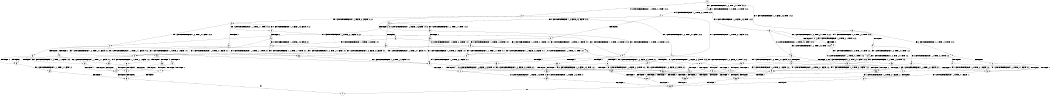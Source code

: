 digraph BCG {
size = "7, 10.5";
center = TRUE;
node [shape = circle];
0 [peripheries = 2];
0 -> 1 [label = "EX !1 !ATOMIC_EXCH_BRANCH (1, +0, TRUE, +0, 1, TRUE) !:0:1:2:"];
0 -> 2 [label = "EX !2 !ATOMIC_EXCH_BRANCH (1, +1, TRUE, +0, 2, TRUE) !:0:1:2:"];
0 -> 3 [label = "EX !0 !ATOMIC_EXCH_BRANCH (1, +0, FALSE, +0, 3, TRUE) !:0:1:2:"];
1 -> 4 [label = "EX !2 !ATOMIC_EXCH_BRANCH (1, +1, TRUE, +0, 2, TRUE) !:0:1:2:"];
1 -> 5 [label = "EX !0 !ATOMIC_EXCH_BRANCH (1, +0, FALSE, +0, 3, TRUE) !:0:1:2:"];
1 -> 1 [label = "EX !1 !ATOMIC_EXCH_BRANCH (1, +0, TRUE, +0, 1, TRUE) !:0:1:2:"];
2 -> 6 [label = "TERMINATE !2"];
2 -> 7 [label = "EX !1 !ATOMIC_EXCH_BRANCH (1, +0, TRUE, +0, 1, FALSE) !:0:1:2:"];
2 -> 8 [label = "EX !0 !ATOMIC_EXCH_BRANCH (1, +0, FALSE, +0, 3, FALSE) !:0:1:2:"];
3 -> 9 [label = "TERMINATE !0"];
3 -> 10 [label = "EX !1 !ATOMIC_EXCH_BRANCH (1, +0, TRUE, +0, 1, TRUE) !:0:1:2:"];
3 -> 11 [label = "EX !2 !ATOMIC_EXCH_BRANCH (1, +1, TRUE, +0, 2, TRUE) !:0:1:2:"];
4 -> 12 [label = "TERMINATE !2"];
4 -> 13 [label = "EX !0 !ATOMIC_EXCH_BRANCH (1, +0, FALSE, +0, 3, FALSE) !:0:1:2:"];
4 -> 7 [label = "EX !1 !ATOMIC_EXCH_BRANCH (1, +0, TRUE, +0, 1, FALSE) !:0:1:2:"];
5 -> 14 [label = "TERMINATE !0"];
5 -> 15 [label = "EX !2 !ATOMIC_EXCH_BRANCH (1, +1, TRUE, +0, 2, TRUE) !:0:1:2:"];
5 -> 10 [label = "EX !1 !ATOMIC_EXCH_BRANCH (1, +0, TRUE, +0, 1, TRUE) !:0:1:2:"];
6 -> 16 [label = "EX !1 !ATOMIC_EXCH_BRANCH (1, +0, TRUE, +0, 1, FALSE) !:0:1:"];
6 -> 17 [label = "EX !0 !ATOMIC_EXCH_BRANCH (1, +0, FALSE, +0, 3, FALSE) !:0:1:"];
7 -> 18 [label = "TERMINATE !1"];
7 -> 19 [label = "TERMINATE !2"];
7 -> 20 [label = "EX !0 !ATOMIC_EXCH_BRANCH (1, +0, FALSE, +0, 3, TRUE) !:0:1:2:"];
8 -> 21 [label = "TERMINATE !2"];
8 -> 22 [label = "EX !1 !ATOMIC_EXCH_BRANCH (1, +0, TRUE, +0, 1, FALSE) !:0:1:2:"];
8 -> 23 [label = "EX !0 !ATOMIC_EXCH_BRANCH (1, +1, TRUE, +1, 1, TRUE) !:0:1:2:"];
9 -> 24 [label = "EX !1 !ATOMIC_EXCH_BRANCH (1, +0, TRUE, +0, 1, TRUE) !:1:2:"];
9 -> 25 [label = "EX !2 !ATOMIC_EXCH_BRANCH (1, +1, TRUE, +0, 2, TRUE) !:1:2:"];
10 -> 14 [label = "TERMINATE !0"];
10 -> 15 [label = "EX !2 !ATOMIC_EXCH_BRANCH (1, +1, TRUE, +0, 2, TRUE) !:0:1:2:"];
10 -> 10 [label = "EX !1 !ATOMIC_EXCH_BRANCH (1, +0, TRUE, +0, 1, TRUE) !:0:1:2:"];
11 -> 26 [label = "TERMINATE !2"];
11 -> 27 [label = "TERMINATE !0"];
11 -> 28 [label = "EX !1 !ATOMIC_EXCH_BRANCH (1, +0, TRUE, +0, 1, FALSE) !:0:1:2:"];
12 -> 29 [label = "EX !0 !ATOMIC_EXCH_BRANCH (1, +0, FALSE, +0, 3, FALSE) !:0:1:"];
12 -> 16 [label = "EX !1 !ATOMIC_EXCH_BRANCH (1, +0, TRUE, +0, 1, FALSE) !:0:1:"];
13 -> 30 [label = "TERMINATE !2"];
13 -> 22 [label = "EX !1 !ATOMIC_EXCH_BRANCH (1, +0, TRUE, +0, 1, FALSE) !:0:1:2:"];
13 -> 31 [label = "EX !0 !ATOMIC_EXCH_BRANCH (1, +1, TRUE, +1, 1, TRUE) !:0:1:2:"];
14 -> 32 [label = "EX !2 !ATOMIC_EXCH_BRANCH (1, +1, TRUE, +0, 2, TRUE) !:1:2:"];
14 -> 24 [label = "EX !1 !ATOMIC_EXCH_BRANCH (1, +0, TRUE, +0, 1, TRUE) !:1:2:"];
15 -> 33 [label = "TERMINATE !2"];
15 -> 34 [label = "TERMINATE !0"];
15 -> 28 [label = "EX !1 !ATOMIC_EXCH_BRANCH (1, +0, TRUE, +0, 1, FALSE) !:0:1:2:"];
16 -> 35 [label = "TERMINATE !1"];
16 -> 36 [label = "EX !0 !ATOMIC_EXCH_BRANCH (1, +0, FALSE, +0, 3, TRUE) !:0:1:"];
17 -> 37 [label = "EX !1 !ATOMIC_EXCH_BRANCH (1, +0, TRUE, +0, 1, FALSE) !:0:1:"];
17 -> 38 [label = "EX !0 !ATOMIC_EXCH_BRANCH (1, +1, TRUE, +1, 1, TRUE) !:0:1:"];
18 -> 35 [label = "TERMINATE !2"];
18 -> 39 [label = "EX !0 !ATOMIC_EXCH_BRANCH (1, +0, FALSE, +0, 3, TRUE) !:0:2:"];
19 -> 35 [label = "TERMINATE !1"];
19 -> 36 [label = "EX !0 !ATOMIC_EXCH_BRANCH (1, +0, FALSE, +0, 3, TRUE) !:0:1:"];
20 -> 40 [label = "TERMINATE !1"];
20 -> 41 [label = "TERMINATE !2"];
20 -> 42 [label = "TERMINATE !0"];
21 -> 37 [label = "EX !1 !ATOMIC_EXCH_BRANCH (1, +0, TRUE, +0, 1, FALSE) !:0:1:"];
21 -> 38 [label = "EX !0 !ATOMIC_EXCH_BRANCH (1, +1, TRUE, +1, 1, TRUE) !:0:1:"];
22 -> 43 [label = "TERMINATE !1"];
22 -> 44 [label = "TERMINATE !2"];
22 -> 45 [label = "EX !0 !ATOMIC_EXCH_BRANCH (1, +1, TRUE, +1, 1, FALSE) !:0:1:2:"];
23 -> 46 [label = "TERMINATE !2"];
23 -> 47 [label = "EX !1 !ATOMIC_EXCH_BRANCH (1, +0, TRUE, +0, 1, FALSE) !:0:1:2:"];
23 -> 8 [label = "EX !0 !ATOMIC_EXCH_BRANCH (1, +0, FALSE, +0, 3, FALSE) !:0:1:2:"];
24 -> 32 [label = "EX !2 !ATOMIC_EXCH_BRANCH (1, +1, TRUE, +0, 2, TRUE) !:1:2:"];
24 -> 24 [label = "EX !1 !ATOMIC_EXCH_BRANCH (1, +0, TRUE, +0, 1, TRUE) !:1:2:"];
25 -> 48 [label = "TERMINATE !2"];
25 -> 49 [label = "EX !1 !ATOMIC_EXCH_BRANCH (1, +0, TRUE, +0, 1, FALSE) !:1:2:"];
26 -> 48 [label = "TERMINATE !0"];
26 -> 50 [label = "EX !1 !ATOMIC_EXCH_BRANCH (1, +0, TRUE, +0, 1, FALSE) !:0:1:"];
27 -> 48 [label = "TERMINATE !2"];
27 -> 49 [label = "EX !1 !ATOMIC_EXCH_BRANCH (1, +0, TRUE, +0, 1, FALSE) !:1:2:"];
28 -> 40 [label = "TERMINATE !1"];
28 -> 41 [label = "TERMINATE !2"];
28 -> 42 [label = "TERMINATE !0"];
29 -> 37 [label = "EX !1 !ATOMIC_EXCH_BRANCH (1, +0, TRUE, +0, 1, FALSE) !:0:1:"];
29 -> 51 [label = "EX !0 !ATOMIC_EXCH_BRANCH (1, +1, TRUE, +1, 1, TRUE) !:0:1:"];
30 -> 37 [label = "EX !1 !ATOMIC_EXCH_BRANCH (1, +0, TRUE, +0, 1, FALSE) !:0:1:"];
30 -> 51 [label = "EX !0 !ATOMIC_EXCH_BRANCH (1, +1, TRUE, +1, 1, TRUE) !:0:1:"];
31 -> 52 [label = "TERMINATE !2"];
31 -> 47 [label = "EX !1 !ATOMIC_EXCH_BRANCH (1, +0, TRUE, +0, 1, FALSE) !:0:1:2:"];
31 -> 13 [label = "EX !0 !ATOMIC_EXCH_BRANCH (1, +0, FALSE, +0, 3, FALSE) !:0:1:2:"];
32 -> 53 [label = "TERMINATE !2"];
32 -> 49 [label = "EX !1 !ATOMIC_EXCH_BRANCH (1, +0, TRUE, +0, 1, FALSE) !:1:2:"];
33 -> 53 [label = "TERMINATE !0"];
33 -> 50 [label = "EX !1 !ATOMIC_EXCH_BRANCH (1, +0, TRUE, +0, 1, FALSE) !:0:1:"];
34 -> 53 [label = "TERMINATE !2"];
34 -> 49 [label = "EX !1 !ATOMIC_EXCH_BRANCH (1, +0, TRUE, +0, 1, FALSE) !:1:2:"];
35 -> 54 [label = "EX !0 !ATOMIC_EXCH_BRANCH (1, +0, FALSE, +0, 3, TRUE) !:0:"];
36 -> 55 [label = "TERMINATE !1"];
36 -> 56 [label = "TERMINATE !0"];
37 -> 57 [label = "TERMINATE !1"];
37 -> 58 [label = "EX !0 !ATOMIC_EXCH_BRANCH (1, +1, TRUE, +1, 1, FALSE) !:0:1:"];
38 -> 59 [label = "EX !1 !ATOMIC_EXCH_BRANCH (1, +0, TRUE, +0, 1, FALSE) !:0:1:"];
38 -> 17 [label = "EX !0 !ATOMIC_EXCH_BRANCH (1, +0, FALSE, +0, 3, FALSE) !:0:1:"];
39 -> 55 [label = "TERMINATE !2"];
39 -> 60 [label = "TERMINATE !0"];
40 -> 55 [label = "TERMINATE !2"];
40 -> 60 [label = "TERMINATE !0"];
41 -> 55 [label = "TERMINATE !1"];
41 -> 56 [label = "TERMINATE !0"];
42 -> 60 [label = "TERMINATE !1"];
42 -> 56 [label = "TERMINATE !2"];
43 -> 57 [label = "TERMINATE !2"];
43 -> 61 [label = "EX !0 !ATOMIC_EXCH_BRANCH (1, +1, TRUE, +1, 1, FALSE) !:0:2:"];
44 -> 57 [label = "TERMINATE !1"];
44 -> 58 [label = "EX !0 !ATOMIC_EXCH_BRANCH (1, +1, TRUE, +1, 1, FALSE) !:0:1:"];
45 -> 62 [label = "TERMINATE !1"];
45 -> 63 [label = "TERMINATE !2"];
45 -> 64 [label = "TERMINATE !0"];
46 -> 59 [label = "EX !1 !ATOMIC_EXCH_BRANCH (1, +0, TRUE, +0, 1, FALSE) !:0:1:"];
46 -> 17 [label = "EX !0 !ATOMIC_EXCH_BRANCH (1, +0, FALSE, +0, 3, FALSE) !:0:1:"];
47 -> 65 [label = "TERMINATE !1"];
47 -> 66 [label = "TERMINATE !2"];
47 -> 20 [label = "EX !0 !ATOMIC_EXCH_BRANCH (1, +0, FALSE, +0, 3, TRUE) !:0:1:2:"];
48 -> 67 [label = "EX !1 !ATOMIC_EXCH_BRANCH (1, +0, TRUE, +0, 1, FALSE) !:1:"];
49 -> 60 [label = "TERMINATE !1"];
49 -> 56 [label = "TERMINATE !2"];
50 -> 55 [label = "TERMINATE !1"];
50 -> 56 [label = "TERMINATE !0"];
51 -> 59 [label = "EX !1 !ATOMIC_EXCH_BRANCH (1, +0, TRUE, +0, 1, FALSE) !:0:1:"];
51 -> 29 [label = "EX !0 !ATOMIC_EXCH_BRANCH (1, +0, FALSE, +0, 3, FALSE) !:0:1:"];
52 -> 59 [label = "EX !1 !ATOMIC_EXCH_BRANCH (1, +0, TRUE, +0, 1, FALSE) !:0:1:"];
52 -> 29 [label = "EX !0 !ATOMIC_EXCH_BRANCH (1, +0, FALSE, +0, 3, FALSE) !:0:1:"];
53 -> 67 [label = "EX !1 !ATOMIC_EXCH_BRANCH (1, +0, TRUE, +0, 1, FALSE) !:1:"];
54 -> 68 [label = "TERMINATE !0"];
55 -> 68 [label = "TERMINATE !0"];
56 -> 68 [label = "TERMINATE !1"];
57 -> 69 [label = "EX !0 !ATOMIC_EXCH_BRANCH (1, +1, TRUE, +1, 1, FALSE) !:0:"];
58 -> 70 [label = "TERMINATE !1"];
58 -> 71 [label = "TERMINATE !0"];
59 -> 72 [label = "TERMINATE !1"];
59 -> 36 [label = "EX !0 !ATOMIC_EXCH_BRANCH (1, +0, FALSE, +0, 3, TRUE) !:0:1:"];
60 -> 68 [label = "TERMINATE !2"];
61 -> 70 [label = "TERMINATE !2"];
61 -> 73 [label = "TERMINATE !0"];
62 -> 70 [label = "TERMINATE !2"];
62 -> 73 [label = "TERMINATE !0"];
63 -> 70 [label = "TERMINATE !1"];
63 -> 71 [label = "TERMINATE !0"];
64 -> 73 [label = "TERMINATE !1"];
64 -> 71 [label = "TERMINATE !2"];
65 -> 72 [label = "TERMINATE !2"];
65 -> 39 [label = "EX !0 !ATOMIC_EXCH_BRANCH (1, +0, FALSE, +0, 3, TRUE) !:0:2:"];
66 -> 72 [label = "TERMINATE !1"];
66 -> 36 [label = "EX !0 !ATOMIC_EXCH_BRANCH (1, +0, FALSE, +0, 3, TRUE) !:0:1:"];
67 -> 68 [label = "TERMINATE !1"];
68 -> 74 [label = "exit"];
69 -> 75 [label = "TERMINATE !0"];
70 -> 75 [label = "TERMINATE !0"];
71 -> 75 [label = "TERMINATE !1"];
72 -> 54 [label = "EX !0 !ATOMIC_EXCH_BRANCH (1, +0, FALSE, +0, 3, TRUE) !:0:"];
73 -> 75 [label = "TERMINATE !2"];
75 -> 74 [label = "exit"];
}
